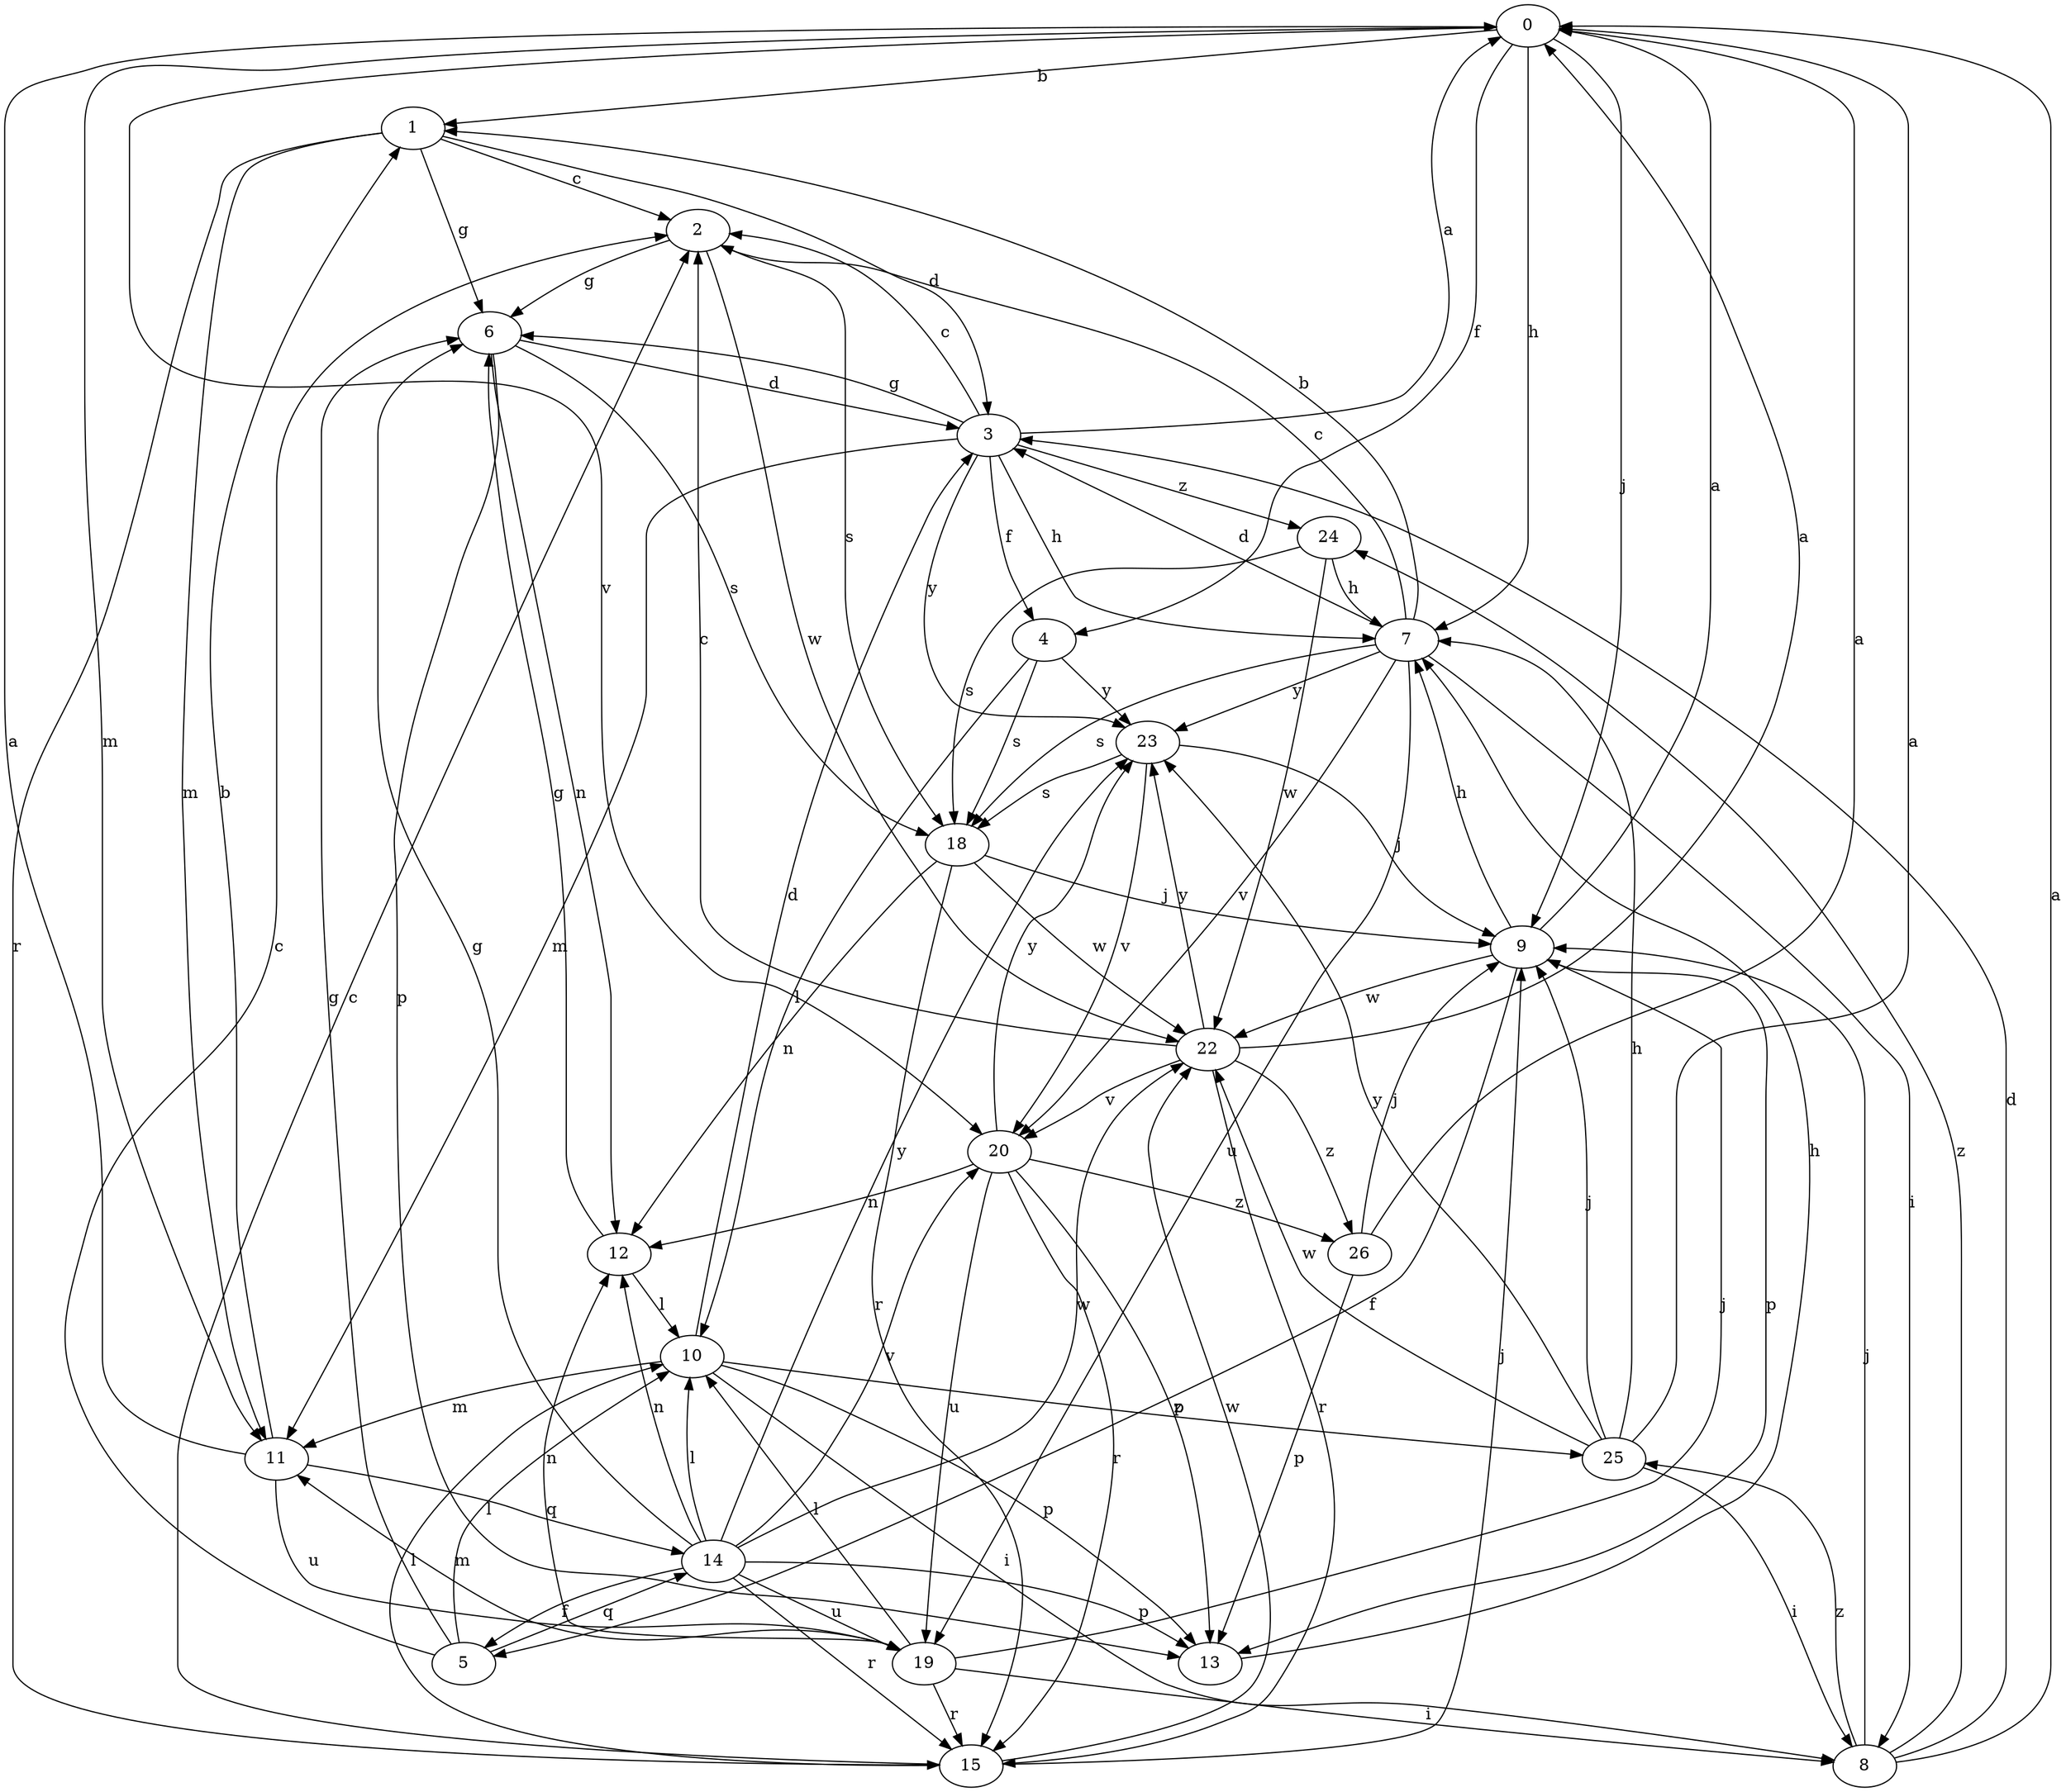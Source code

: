 strict digraph  {
0;
1;
2;
3;
4;
5;
6;
7;
8;
9;
10;
11;
12;
13;
14;
15;
18;
19;
20;
22;
23;
24;
25;
26;
0 -> 1  [label=b];
0 -> 4  [label=f];
0 -> 7  [label=h];
0 -> 9  [label=j];
0 -> 11  [label=m];
0 -> 20  [label=v];
1 -> 2  [label=c];
1 -> 3  [label=d];
1 -> 6  [label=g];
1 -> 11  [label=m];
1 -> 15  [label=r];
2 -> 6  [label=g];
2 -> 18  [label=s];
2 -> 22  [label=w];
3 -> 0  [label=a];
3 -> 2  [label=c];
3 -> 4  [label=f];
3 -> 6  [label=g];
3 -> 7  [label=h];
3 -> 11  [label=m];
3 -> 23  [label=y];
3 -> 24  [label=z];
4 -> 10  [label=l];
4 -> 18  [label=s];
4 -> 23  [label=y];
5 -> 2  [label=c];
5 -> 6  [label=g];
5 -> 10  [label=l];
5 -> 14  [label=q];
6 -> 3  [label=d];
6 -> 12  [label=n];
6 -> 13  [label=p];
6 -> 18  [label=s];
7 -> 1  [label=b];
7 -> 2  [label=c];
7 -> 3  [label=d];
7 -> 8  [label=i];
7 -> 18  [label=s];
7 -> 19  [label=u];
7 -> 20  [label=v];
7 -> 23  [label=y];
8 -> 0  [label=a];
8 -> 3  [label=d];
8 -> 9  [label=j];
8 -> 24  [label=z];
8 -> 25  [label=z];
9 -> 0  [label=a];
9 -> 5  [label=f];
9 -> 7  [label=h];
9 -> 13  [label=p];
9 -> 22  [label=w];
10 -> 3  [label=d];
10 -> 8  [label=i];
10 -> 11  [label=m];
10 -> 13  [label=p];
10 -> 25  [label=z];
11 -> 0  [label=a];
11 -> 1  [label=b];
11 -> 14  [label=q];
11 -> 19  [label=u];
12 -> 6  [label=g];
12 -> 10  [label=l];
13 -> 7  [label=h];
14 -> 5  [label=f];
14 -> 6  [label=g];
14 -> 10  [label=l];
14 -> 12  [label=n];
14 -> 13  [label=p];
14 -> 15  [label=r];
14 -> 19  [label=u];
14 -> 20  [label=v];
14 -> 22  [label=w];
14 -> 23  [label=y];
15 -> 2  [label=c];
15 -> 9  [label=j];
15 -> 10  [label=l];
15 -> 22  [label=w];
18 -> 9  [label=j];
18 -> 12  [label=n];
18 -> 15  [label=r];
18 -> 22  [label=w];
19 -> 8  [label=i];
19 -> 9  [label=j];
19 -> 10  [label=l];
19 -> 11  [label=m];
19 -> 12  [label=n];
19 -> 15  [label=r];
20 -> 12  [label=n];
20 -> 13  [label=p];
20 -> 15  [label=r];
20 -> 19  [label=u];
20 -> 23  [label=y];
20 -> 26  [label=z];
22 -> 0  [label=a];
22 -> 2  [label=c];
22 -> 15  [label=r];
22 -> 20  [label=v];
22 -> 23  [label=y];
22 -> 26  [label=z];
23 -> 9  [label=j];
23 -> 18  [label=s];
23 -> 20  [label=v];
24 -> 7  [label=h];
24 -> 18  [label=s];
24 -> 22  [label=w];
25 -> 0  [label=a];
25 -> 7  [label=h];
25 -> 8  [label=i];
25 -> 9  [label=j];
25 -> 22  [label=w];
25 -> 23  [label=y];
26 -> 0  [label=a];
26 -> 9  [label=j];
26 -> 13  [label=p];
}
